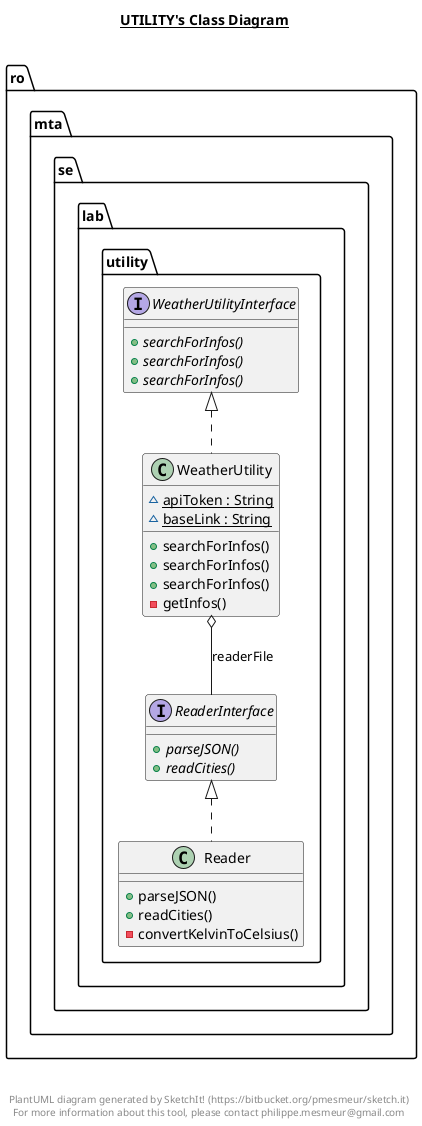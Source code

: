 @startuml

title __UTILITY's Class Diagram__\n

  namespace ro.mta.se.lab {
    namespace utility {
      class ro.mta.se.lab.utility.Reader {
          + parseJSON()
          + readCities()
          - convertKelvinToCelsius()
      }
    }
  }
  

  namespace ro.mta.se.lab {
    namespace utility {
      interface ro.mta.se.lab.utility.ReaderInterface {
          {abstract} + parseJSON()
          {abstract} + readCities()
      }
    }
  }
  

  namespace ro.mta.se.lab {
    namespace utility {
      class ro.mta.se.lab.utility.WeatherUtility {
          {static} ~ apiToken : String
          {static} ~ baseLink : String
          + searchForInfos()
          + searchForInfos()
          + searchForInfos()
          - getInfos()
      }
    }
  }
  

  namespace ro.mta.se.lab {
    namespace utility {
      interface ro.mta.se.lab.utility.WeatherUtilityInterface {
          {abstract} + searchForInfos()
          {abstract} + searchForInfos()
          {abstract} + searchForInfos()
      }
    }
  }
  

  ro.mta.se.lab.utility.Reader .up.|> ro.mta.se.lab.utility.ReaderInterface
  ro.mta.se.lab.utility.WeatherUtility .up.|> ro.mta.se.lab.utility.WeatherUtilityInterface
  ro.mta.se.lab.utility.WeatherUtility o-- ro.mta.se.lab.utility.ReaderInterface : readerFile


right footer


PlantUML diagram generated by SketchIt! (https://bitbucket.org/pmesmeur/sketch.it)
For more information about this tool, please contact philippe.mesmeur@gmail.com
endfooter

@enduml
